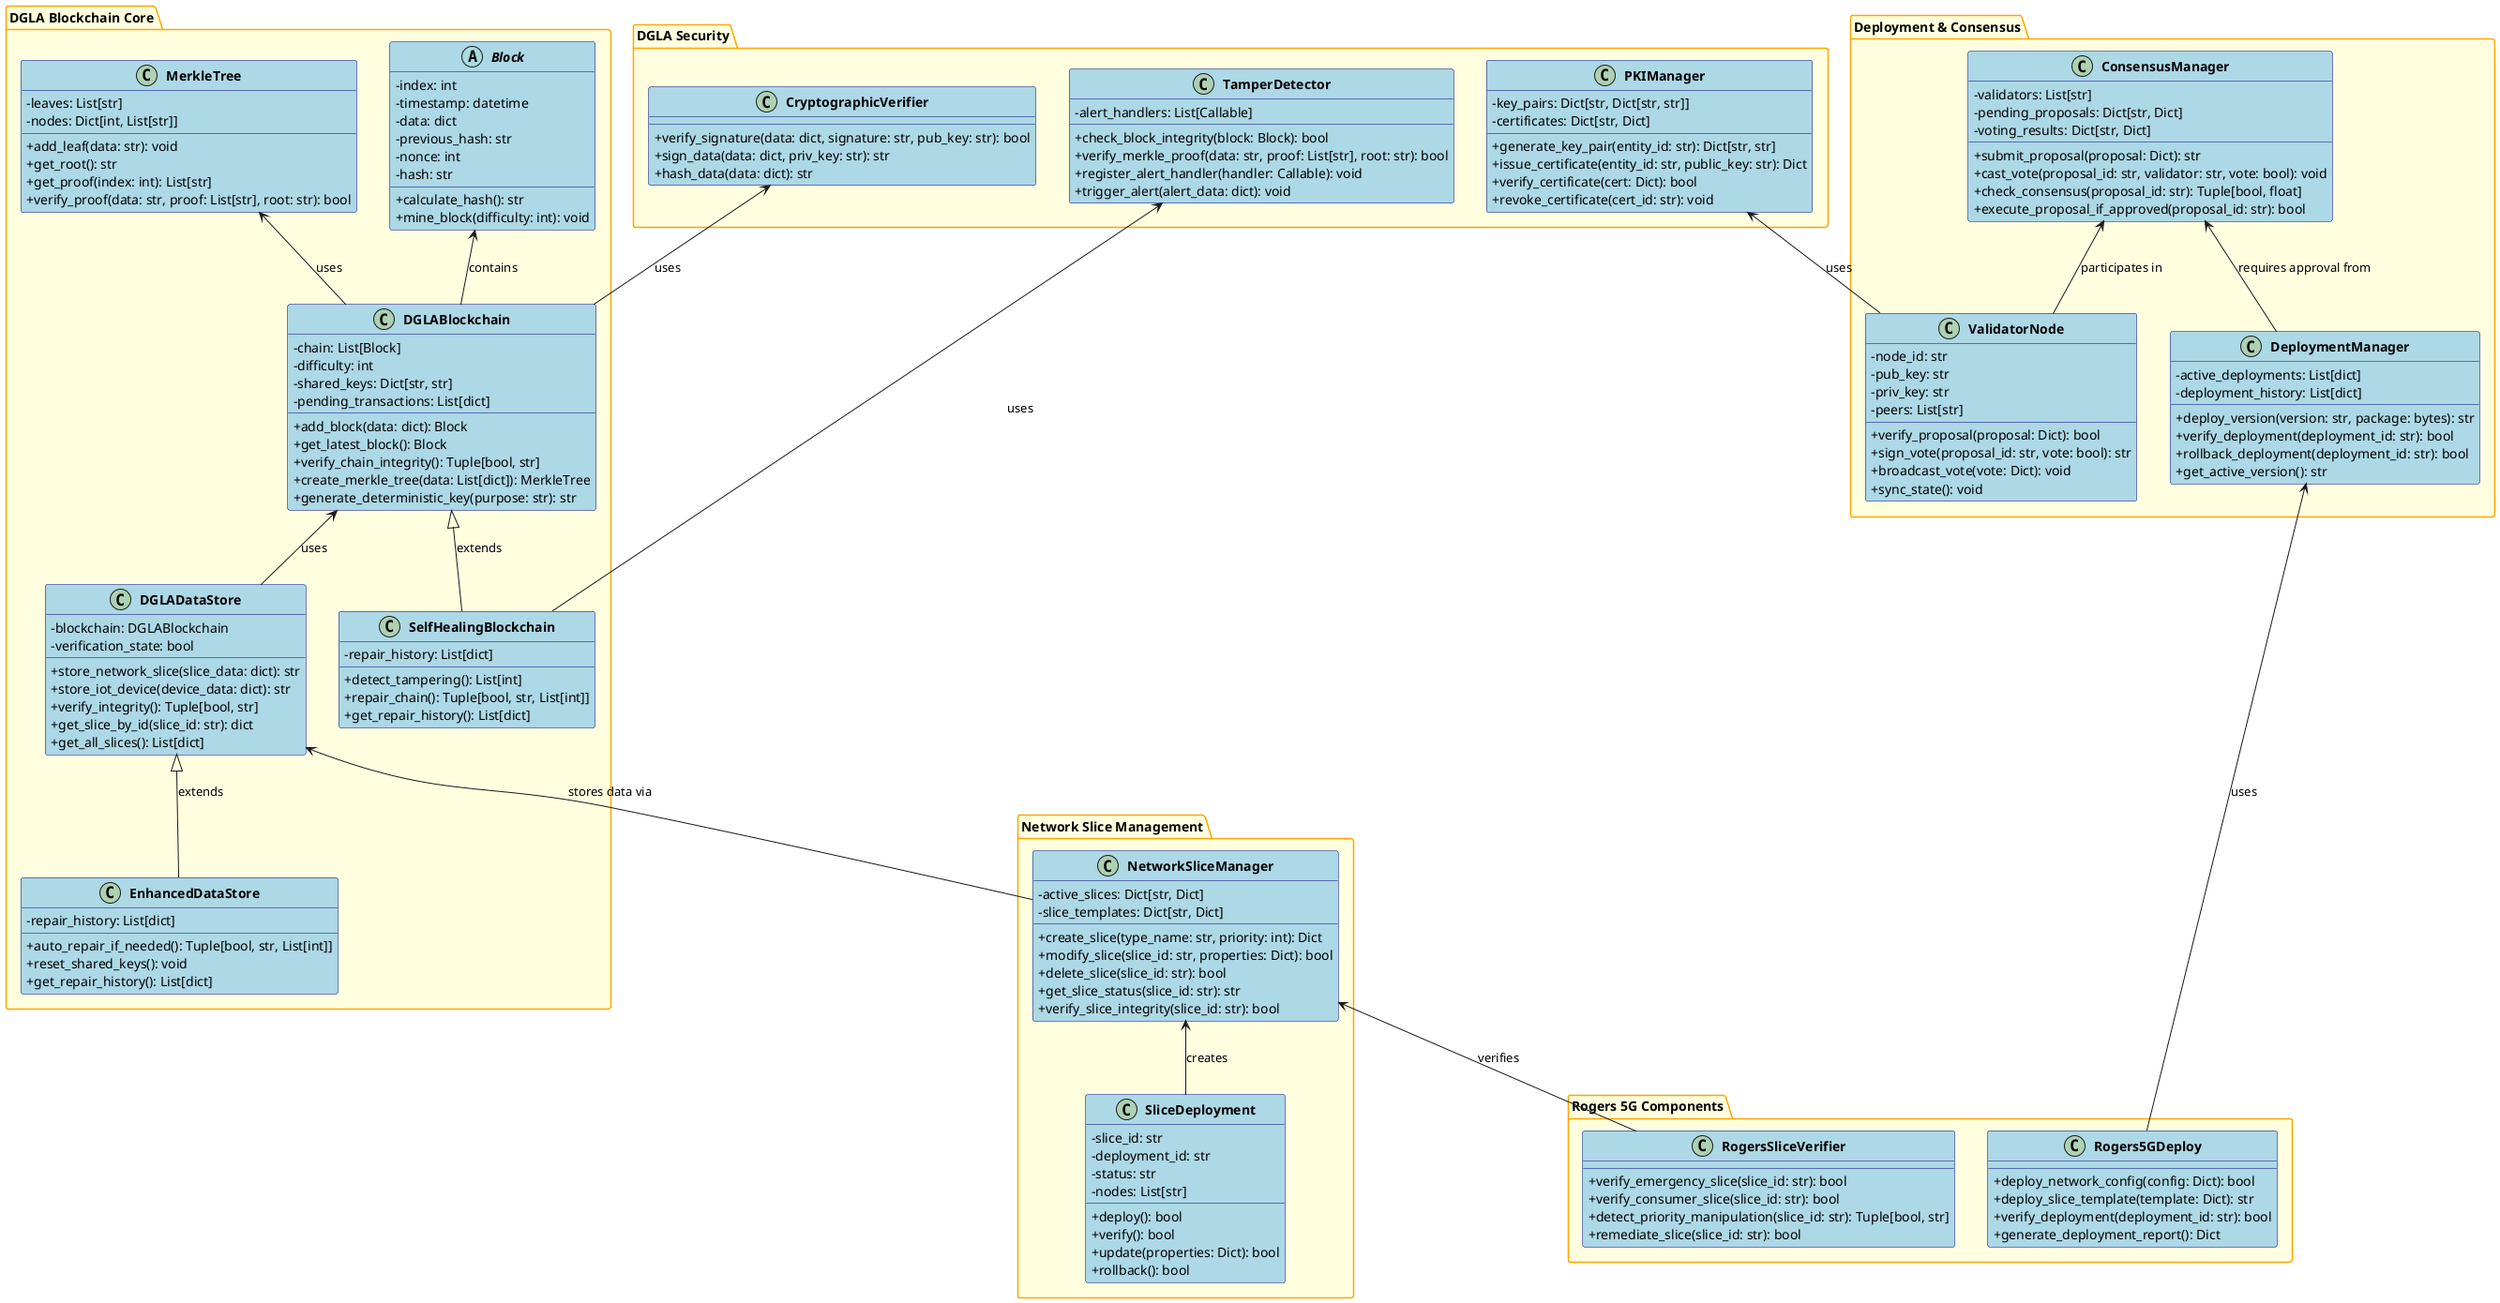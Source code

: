 @startuml DGLA Blockchain Class Diagram

' Style settings
skinparam classAttributeIconSize 0
skinparam classFontStyle bold
skinparam classBackgroundColor LightBlue
skinparam classBorderColor Navy
skinparam packageBackgroundColor LightYellow
skinparam packageBorderColor Orange

package "DGLA Blockchain Core" {
    abstract class Block {
        - index: int
        - timestamp: datetime
        - data: dict
        - previous_hash: str
        - nonce: int
        - hash: str
        + calculate_hash(): str
        + mine_block(difficulty: int): void
    }
    
    class MerkleTree {
        - leaves: List[str]
        - nodes: Dict[int, List[str]]
        + add_leaf(data: str): void
        + get_root(): str
        + get_proof(index: int): List[str]
        + verify_proof(data: str, proof: List[str], root: str): bool
    }
    
    class DGLABlockchain {
        - chain: List[Block]
        - difficulty: int
        - shared_keys: Dict[str, str]
        - pending_transactions: List[dict]
        + add_block(data: dict): Block
        + get_latest_block(): Block
        + verify_chain_integrity(): Tuple[bool, str]
        + create_merkle_tree(data: List[dict]): MerkleTree
        + generate_deterministic_key(purpose: str): str
    }
    
    class SelfHealingBlockchain {
        - repair_history: List[dict]
        + detect_tampering(): List[int]
        + repair_chain(): Tuple[bool, str, List[int]]
        + get_repair_history(): List[dict]
    }
    
    class DGLADataStore {
        - blockchain: DGLABlockchain
        - verification_state: bool
        + store_network_slice(slice_data: dict): str
        + store_iot_device(device_data: dict): str
        + verify_integrity(): Tuple[bool, str]
        + get_slice_by_id(slice_id: str): dict
        + get_all_slices(): List[dict]
    }
    
    class EnhancedDataStore {
        - repair_history: List[dict]
        + auto_repair_if_needed(): Tuple[bool, str, List[int]]
        + reset_shared_keys(): void
        + get_repair_history(): List[dict]
    }
}

package "DGLA Security" {
    class CryptographicVerifier {
        + verify_signature(data: dict, signature: str, pub_key: str): bool
        + sign_data(data: dict, priv_key: str): str
        + hash_data(data: dict): str
    }
    
    class PKIManager {
        - key_pairs: Dict[str, Dict[str, str]]
        - certificates: Dict[str, Dict]
        + generate_key_pair(entity_id: str): Dict[str, str]
        + issue_certificate(entity_id: str, public_key: str): Dict
        + verify_certificate(cert: Dict): bool
        + revoke_certificate(cert_id: str): void
    }
    
    class TamperDetector {
        - alert_handlers: List[Callable]
        + check_block_integrity(block: Block): bool
        + verify_merkle_proof(data: str, proof: List[str], root: str): bool
        + register_alert_handler(handler: Callable): void
        + trigger_alert(alert_data: dict): void
    }
}

package "Deployment & Consensus" {
    class DeploymentManager {
        - active_deployments: List[dict]
        - deployment_history: List[dict]
        + deploy_version(version: str, package: bytes): str
        + verify_deployment(deployment_id: str): bool
        + rollback_deployment(deployment_id: str): bool
        + get_active_version(): str
    }
    
    class ConsensusManager {
        - validators: List[str]
        - pending_proposals: Dict[str, Dict]
        - voting_results: Dict[str, Dict]
        + submit_proposal(proposal: Dict): str
        + cast_vote(proposal_id: str, validator: str, vote: bool): void
        + check_consensus(proposal_id: str): Tuple[bool, float]
        + execute_proposal_if_approved(proposal_id: str): bool
    }

    class ValidatorNode {
        - node_id: str
        - pub_key: str
        - priv_key: str
        - peers: List[str]
        + verify_proposal(proposal: Dict): bool
        + sign_vote(proposal_id: str, vote: bool): str
        + broadcast_vote(vote: Dict): void
        + sync_state(): void
    }
}

package "Network Slice Management" {
    class NetworkSliceManager {
        - active_slices: Dict[str, Dict]
        - slice_templates: Dict[str, Dict]
        + create_slice(type_name: str, priority: int): Dict
        + modify_slice(slice_id: str, properties: Dict): bool
        + delete_slice(slice_id: str): bool
        + get_slice_status(slice_id: str): str
        + verify_slice_integrity(slice_id: str): bool
    }
    
    class SliceDeployment {
        - slice_id: str
        - deployment_id: str
        - status: str
        - nodes: List[str]
        + deploy(): bool
        + verify(): bool
        + update(properties: Dict): bool
        + rollback(): bool
    }
}

package "Rogers 5G Components" {
    class RogersSliceVerifier {
        + verify_emergency_slice(slice_id: str): bool
        + verify_consumer_slice(slice_id: str): bool
        + detect_priority_manipulation(slice_id: str): Tuple[bool, str]
        + remediate_slice(slice_id: str): bool
    }
    
    class Rogers5GDeploy {
        + deploy_network_config(config: Dict): bool
        + deploy_slice_template(template: Dict): str
        + verify_deployment(deployment_id: str): bool
        + generate_deployment_report(): Dict
    }
}

' Relationships
Block <-- DGLABlockchain : contains
DGLABlockchain <|-- SelfHealingBlockchain : extends
DGLABlockchain <-- DGLADataStore : uses
DGLADataStore <|-- EnhancedDataStore : extends
MerkleTree <-- DGLABlockchain : uses
CryptographicVerifier <-- DGLABlockchain : uses
TamperDetector <-- SelfHealingBlockchain : uses
PKIManager <-- ValidatorNode : uses
ConsensusManager <-- ValidatorNode : participates in

DGLADataStore <-- NetworkSliceManager : stores data via
NetworkSliceManager <-- SliceDeployment : creates
NetworkSliceManager <-- RogersSliceVerifier : verifies
DeploymentManager <-- Rogers5GDeploy : uses
ConsensusManager <-- DeploymentManager : requires approval from

@enduml
